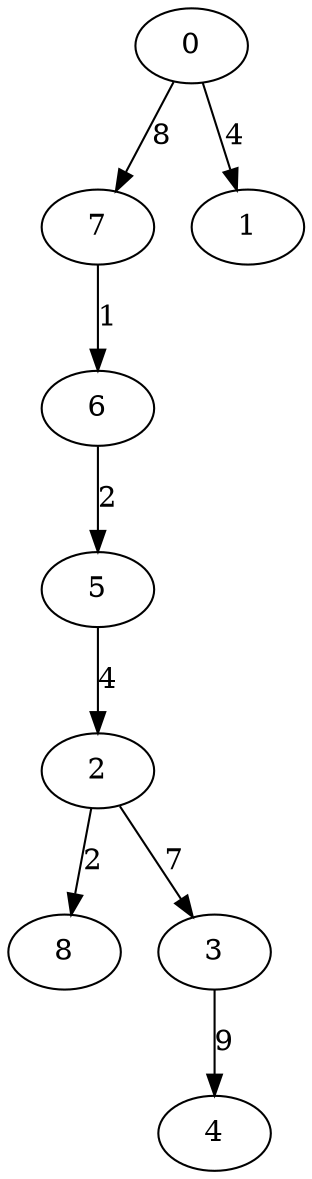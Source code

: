 digraph {
7->6 [label="1" ]
6->5 [label="2" ]
2->8 [label="2" ]
2->3 [label="7" ]
5->2 [label="4" ]
0->1 [label="4" ]
0->7 [label="8" ]
3->4 [label="9" ]
 }
